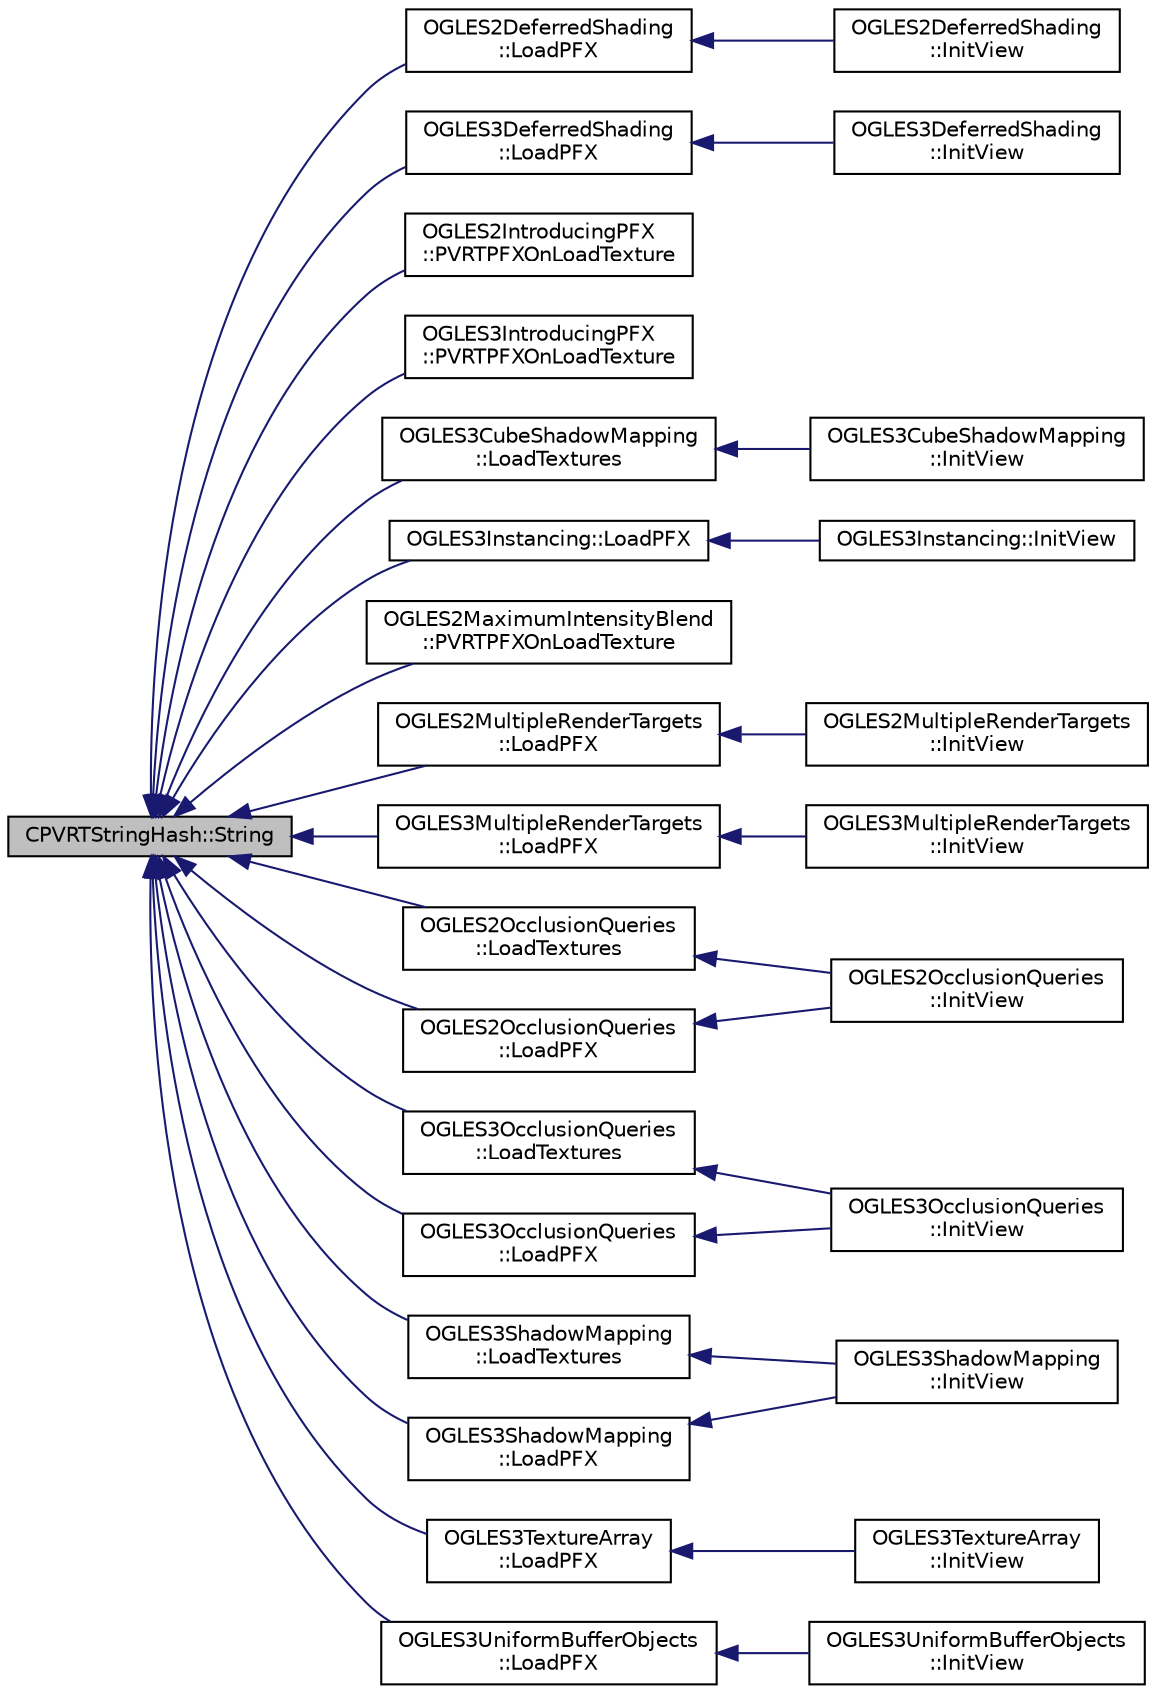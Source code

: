 digraph "CPVRTStringHash::String"
{
  edge [fontname="Helvetica",fontsize="10",labelfontname="Helvetica",labelfontsize="10"];
  node [fontname="Helvetica",fontsize="10",shape=record];
  rankdir="LR";
  Node1 [label="CPVRTStringHash::String",height=0.2,width=0.4,color="black", fillcolor="grey75", style="filled", fontcolor="black"];
  Node1 -> Node2 [dir="back",color="midnightblue",fontsize="10",style="solid"];
  Node2 [label="OGLES2DeferredShading\l::LoadPFX",height=0.2,width=0.4,color="black", fillcolor="white", style="filled",URL="$class_o_g_l_e_s2_deferred_shading.html#a4bda3d508a363b5fbe9377328f9d4296"];
  Node2 -> Node3 [dir="back",color="midnightblue",fontsize="10",style="solid"];
  Node3 [label="OGLES2DeferredShading\l::InitView",height=0.2,width=0.4,color="black", fillcolor="white", style="filled",URL="$class_o_g_l_e_s2_deferred_shading.html#aeb9543c58a12a0c390331558cf960bdc"];
  Node1 -> Node4 [dir="back",color="midnightblue",fontsize="10",style="solid"];
  Node4 [label="OGLES3DeferredShading\l::LoadPFX",height=0.2,width=0.4,color="black", fillcolor="white", style="filled",URL="$class_o_g_l_e_s3_deferred_shading.html#ad689392f309130d83fc6150abf02e9e0"];
  Node4 -> Node5 [dir="back",color="midnightblue",fontsize="10",style="solid"];
  Node5 [label="OGLES3DeferredShading\l::InitView",height=0.2,width=0.4,color="black", fillcolor="white", style="filled",URL="$class_o_g_l_e_s3_deferred_shading.html#abcfa480d9d21ac94abd583307e81215a"];
  Node1 -> Node6 [dir="back",color="midnightblue",fontsize="10",style="solid"];
  Node6 [label="OGLES2IntroducingPFX\l::PVRTPFXOnLoadTexture",height=0.2,width=0.4,color="black", fillcolor="white", style="filled",URL="$class_o_g_l_e_s2_introducing_p_f_x.html#a13c6eb452be5d14189fbd050ee6ae51d"];
  Node1 -> Node7 [dir="back",color="midnightblue",fontsize="10",style="solid"];
  Node7 [label="OGLES3IntroducingPFX\l::PVRTPFXOnLoadTexture",height=0.2,width=0.4,color="black", fillcolor="white", style="filled",URL="$class_o_g_l_e_s3_introducing_p_f_x.html#aa25586d3be98ab288273c94cce4985f9"];
  Node1 -> Node8 [dir="back",color="midnightblue",fontsize="10",style="solid"];
  Node8 [label="OGLES3CubeShadowMapping\l::LoadTextures",height=0.2,width=0.4,color="black", fillcolor="white", style="filled",URL="$class_o_g_l_e_s3_cube_shadow_mapping.html#a7735d22a0a4be08964c81cf9680f1367"];
  Node8 -> Node9 [dir="back",color="midnightblue",fontsize="10",style="solid"];
  Node9 [label="OGLES3CubeShadowMapping\l::InitView",height=0.2,width=0.4,color="black", fillcolor="white", style="filled",URL="$class_o_g_l_e_s3_cube_shadow_mapping.html#a9d85a23ec2a75cc219a972e4e61b9bac"];
  Node1 -> Node10 [dir="back",color="midnightblue",fontsize="10",style="solid"];
  Node10 [label="OGLES3Instancing::LoadPFX",height=0.2,width=0.4,color="black", fillcolor="white", style="filled",URL="$class_o_g_l_e_s3_instancing.html#afb418bcfd59ec60e0a66e9a859773c37"];
  Node10 -> Node11 [dir="back",color="midnightblue",fontsize="10",style="solid"];
  Node11 [label="OGLES3Instancing::InitView",height=0.2,width=0.4,color="black", fillcolor="white", style="filled",URL="$class_o_g_l_e_s3_instancing.html#ab6cef734d9860f8de78045187fffab46"];
  Node1 -> Node12 [dir="back",color="midnightblue",fontsize="10",style="solid"];
  Node12 [label="OGLES2MaximumIntensityBlend\l::PVRTPFXOnLoadTexture",height=0.2,width=0.4,color="black", fillcolor="white", style="filled",URL="$class_o_g_l_e_s2_maximum_intensity_blend.html#a3477b27466041945ac77e639ca40182c"];
  Node1 -> Node13 [dir="back",color="midnightblue",fontsize="10",style="solid"];
  Node13 [label="OGLES2MultipleRenderTargets\l::LoadPFX",height=0.2,width=0.4,color="black", fillcolor="white", style="filled",URL="$class_o_g_l_e_s2_multiple_render_targets.html#a139574a1d6735f7596249ecd0b9ce778"];
  Node13 -> Node14 [dir="back",color="midnightblue",fontsize="10",style="solid"];
  Node14 [label="OGLES2MultipleRenderTargets\l::InitView",height=0.2,width=0.4,color="black", fillcolor="white", style="filled",URL="$class_o_g_l_e_s2_multiple_render_targets.html#a476409a90c225721471d14bd0bacb660"];
  Node1 -> Node15 [dir="back",color="midnightblue",fontsize="10",style="solid"];
  Node15 [label="OGLES3MultipleRenderTargets\l::LoadPFX",height=0.2,width=0.4,color="black", fillcolor="white", style="filled",URL="$class_o_g_l_e_s3_multiple_render_targets.html#ad04afc5d49ba098db55b44c8d204bb2a"];
  Node15 -> Node16 [dir="back",color="midnightblue",fontsize="10",style="solid"];
  Node16 [label="OGLES3MultipleRenderTargets\l::InitView",height=0.2,width=0.4,color="black", fillcolor="white", style="filled",URL="$class_o_g_l_e_s3_multiple_render_targets.html#a148e01bfca58ac1cac9a6bac5cc01a70"];
  Node1 -> Node17 [dir="back",color="midnightblue",fontsize="10",style="solid"];
  Node17 [label="OGLES2OcclusionQueries\l::LoadTextures",height=0.2,width=0.4,color="black", fillcolor="white", style="filled",URL="$class_o_g_l_e_s2_occlusion_queries.html#adb8892fd76d90da64291cef73f45ab13"];
  Node17 -> Node18 [dir="back",color="midnightblue",fontsize="10",style="solid"];
  Node18 [label="OGLES2OcclusionQueries\l::InitView",height=0.2,width=0.4,color="black", fillcolor="white", style="filled",URL="$class_o_g_l_e_s2_occlusion_queries.html#a886c285f3cba8d44b4d8d13e6ee4873d"];
  Node1 -> Node19 [dir="back",color="midnightblue",fontsize="10",style="solid"];
  Node19 [label="OGLES2OcclusionQueries\l::LoadPFX",height=0.2,width=0.4,color="black", fillcolor="white", style="filled",URL="$class_o_g_l_e_s2_occlusion_queries.html#a00b2e87abb2d3675088bc9158bea05b7"];
  Node19 -> Node18 [dir="back",color="midnightblue",fontsize="10",style="solid"];
  Node1 -> Node20 [dir="back",color="midnightblue",fontsize="10",style="solid"];
  Node20 [label="OGLES3OcclusionQueries\l::LoadTextures",height=0.2,width=0.4,color="black", fillcolor="white", style="filled",URL="$class_o_g_l_e_s3_occlusion_queries.html#a4c814e0c8fc7c440ca0fecf80ed1bea4"];
  Node20 -> Node21 [dir="back",color="midnightblue",fontsize="10",style="solid"];
  Node21 [label="OGLES3OcclusionQueries\l::InitView",height=0.2,width=0.4,color="black", fillcolor="white", style="filled",URL="$class_o_g_l_e_s3_occlusion_queries.html#aeb16433361edf41b75b004f68799793d"];
  Node1 -> Node22 [dir="back",color="midnightblue",fontsize="10",style="solid"];
  Node22 [label="OGLES3OcclusionQueries\l::LoadPFX",height=0.2,width=0.4,color="black", fillcolor="white", style="filled",URL="$class_o_g_l_e_s3_occlusion_queries.html#a6f2d84acede9f017c26c473d6e3263ef"];
  Node22 -> Node21 [dir="back",color="midnightblue",fontsize="10",style="solid"];
  Node1 -> Node23 [dir="back",color="midnightblue",fontsize="10",style="solid"];
  Node23 [label="OGLES3ShadowMapping\l::LoadTextures",height=0.2,width=0.4,color="black", fillcolor="white", style="filled",URL="$class_o_g_l_e_s3_shadow_mapping.html#a917e76f4c9aff223d1a6f344143158b9"];
  Node23 -> Node24 [dir="back",color="midnightblue",fontsize="10",style="solid"];
  Node24 [label="OGLES3ShadowMapping\l::InitView",height=0.2,width=0.4,color="black", fillcolor="white", style="filled",URL="$class_o_g_l_e_s3_shadow_mapping.html#ae273de8d96a18000cc4b9a893e51513e"];
  Node1 -> Node25 [dir="back",color="midnightblue",fontsize="10",style="solid"];
  Node25 [label="OGLES3ShadowMapping\l::LoadPFX",height=0.2,width=0.4,color="black", fillcolor="white", style="filled",URL="$class_o_g_l_e_s3_shadow_mapping.html#aa35da10b29680828dd663d92df7bf585"];
  Node25 -> Node24 [dir="back",color="midnightblue",fontsize="10",style="solid"];
  Node1 -> Node26 [dir="back",color="midnightblue",fontsize="10",style="solid"];
  Node26 [label="OGLES3TextureArray\l::LoadPFX",height=0.2,width=0.4,color="black", fillcolor="white", style="filled",URL="$class_o_g_l_e_s3_texture_array.html#a73b9dbcabb0ed9d652b19c087b5bdf88"];
  Node26 -> Node27 [dir="back",color="midnightblue",fontsize="10",style="solid"];
  Node27 [label="OGLES3TextureArray\l::InitView",height=0.2,width=0.4,color="black", fillcolor="white", style="filled",URL="$class_o_g_l_e_s3_texture_array.html#aa9acba32facbe0fd94f059af2066a5cd"];
  Node1 -> Node28 [dir="back",color="midnightblue",fontsize="10",style="solid"];
  Node28 [label="OGLES3UniformBufferObjects\l::LoadPFX",height=0.2,width=0.4,color="black", fillcolor="white", style="filled",URL="$class_o_g_l_e_s3_uniform_buffer_objects.html#a48e2b526acdd3552f25de848e3cb7466"];
  Node28 -> Node29 [dir="back",color="midnightblue",fontsize="10",style="solid"];
  Node29 [label="OGLES3UniformBufferObjects\l::InitView",height=0.2,width=0.4,color="black", fillcolor="white", style="filled",URL="$class_o_g_l_e_s3_uniform_buffer_objects.html#afc010d6972a8b2a976a4ffc21440df1a"];
}
